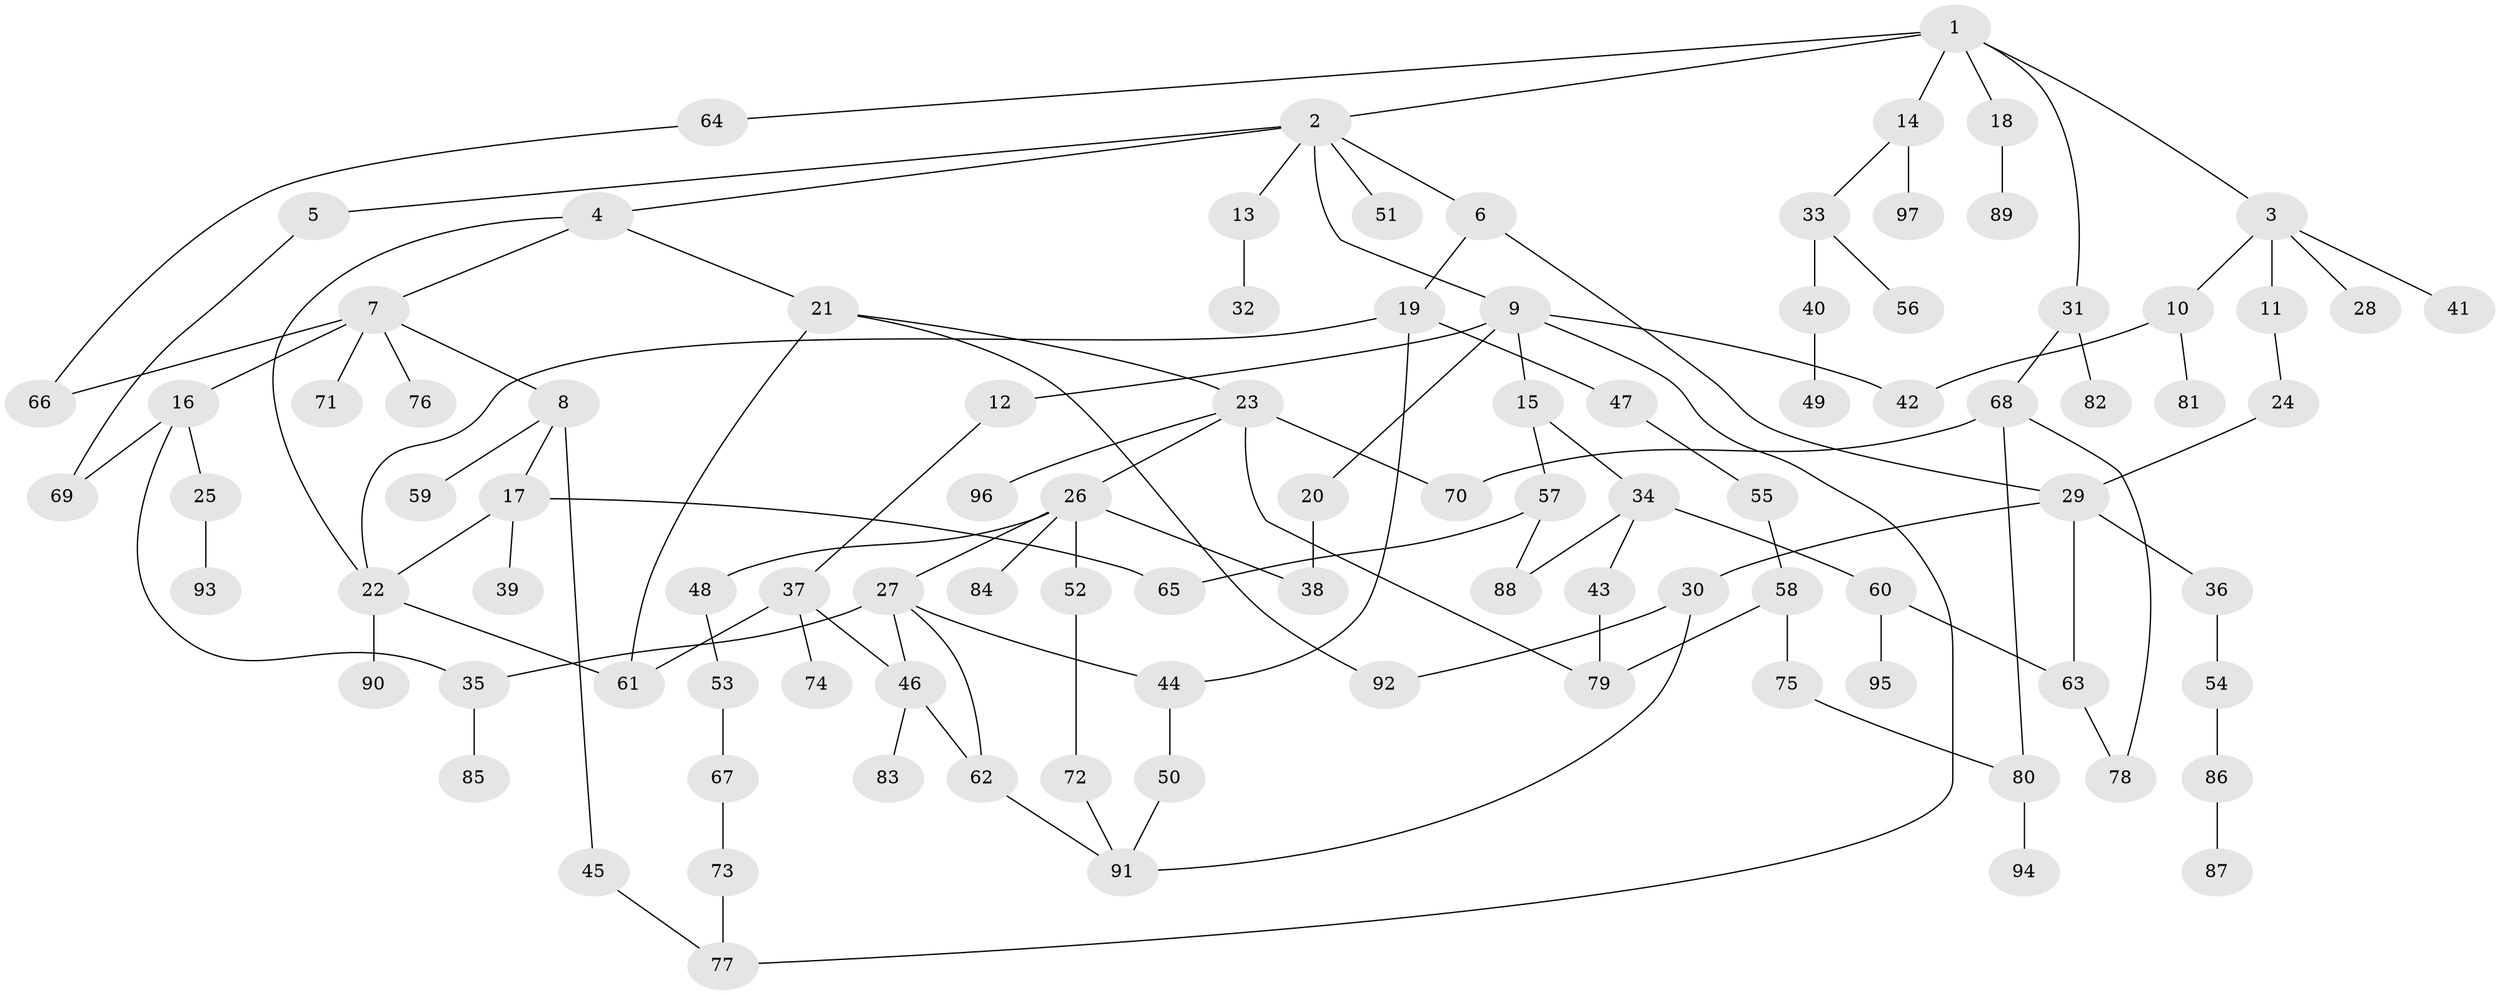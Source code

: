 // Generated by graph-tools (version 1.1) at 2025/01/03/09/25 03:01:06]
// undirected, 97 vertices, 123 edges
graph export_dot {
graph [start="1"]
  node [color=gray90,style=filled];
  1;
  2;
  3;
  4;
  5;
  6;
  7;
  8;
  9;
  10;
  11;
  12;
  13;
  14;
  15;
  16;
  17;
  18;
  19;
  20;
  21;
  22;
  23;
  24;
  25;
  26;
  27;
  28;
  29;
  30;
  31;
  32;
  33;
  34;
  35;
  36;
  37;
  38;
  39;
  40;
  41;
  42;
  43;
  44;
  45;
  46;
  47;
  48;
  49;
  50;
  51;
  52;
  53;
  54;
  55;
  56;
  57;
  58;
  59;
  60;
  61;
  62;
  63;
  64;
  65;
  66;
  67;
  68;
  69;
  70;
  71;
  72;
  73;
  74;
  75;
  76;
  77;
  78;
  79;
  80;
  81;
  82;
  83;
  84;
  85;
  86;
  87;
  88;
  89;
  90;
  91;
  92;
  93;
  94;
  95;
  96;
  97;
  1 -- 2;
  1 -- 3;
  1 -- 14;
  1 -- 18;
  1 -- 31;
  1 -- 64;
  2 -- 4;
  2 -- 5;
  2 -- 6;
  2 -- 9;
  2 -- 13;
  2 -- 51;
  3 -- 10;
  3 -- 11;
  3 -- 28;
  3 -- 41;
  4 -- 7;
  4 -- 21;
  4 -- 22;
  5 -- 69;
  6 -- 19;
  6 -- 29;
  7 -- 8;
  7 -- 16;
  7 -- 66;
  7 -- 71;
  7 -- 76;
  8 -- 17;
  8 -- 45;
  8 -- 59;
  9 -- 12;
  9 -- 15;
  9 -- 20;
  9 -- 42;
  9 -- 77;
  10 -- 81;
  10 -- 42;
  11 -- 24;
  12 -- 37;
  13 -- 32;
  14 -- 33;
  14 -- 97;
  15 -- 34;
  15 -- 57;
  16 -- 25;
  16 -- 35;
  16 -- 69;
  17 -- 22;
  17 -- 39;
  17 -- 65;
  18 -- 89;
  19 -- 44;
  19 -- 47;
  19 -- 22;
  20 -- 38;
  21 -- 23;
  21 -- 92;
  21 -- 61;
  22 -- 61;
  22 -- 90;
  23 -- 26;
  23 -- 70;
  23 -- 79;
  23 -- 96;
  24 -- 29;
  25 -- 93;
  26 -- 27;
  26 -- 38;
  26 -- 48;
  26 -- 52;
  26 -- 84;
  27 -- 46;
  27 -- 62;
  27 -- 35;
  27 -- 44;
  29 -- 30;
  29 -- 36;
  29 -- 63;
  30 -- 91;
  30 -- 92;
  31 -- 68;
  31 -- 82;
  33 -- 40;
  33 -- 56;
  34 -- 43;
  34 -- 60;
  34 -- 88;
  35 -- 85;
  36 -- 54;
  37 -- 46;
  37 -- 74;
  37 -- 61;
  40 -- 49;
  43 -- 79;
  44 -- 50;
  45 -- 77;
  46 -- 62;
  46 -- 83;
  47 -- 55;
  48 -- 53;
  50 -- 91;
  52 -- 72;
  53 -- 67;
  54 -- 86;
  55 -- 58;
  57 -- 88;
  57 -- 65;
  58 -- 75;
  58 -- 79;
  60 -- 63;
  60 -- 95;
  62 -- 91;
  63 -- 78;
  64 -- 66;
  67 -- 73;
  68 -- 78;
  68 -- 70;
  68 -- 80;
  72 -- 91;
  73 -- 77;
  75 -- 80;
  80 -- 94;
  86 -- 87;
}
